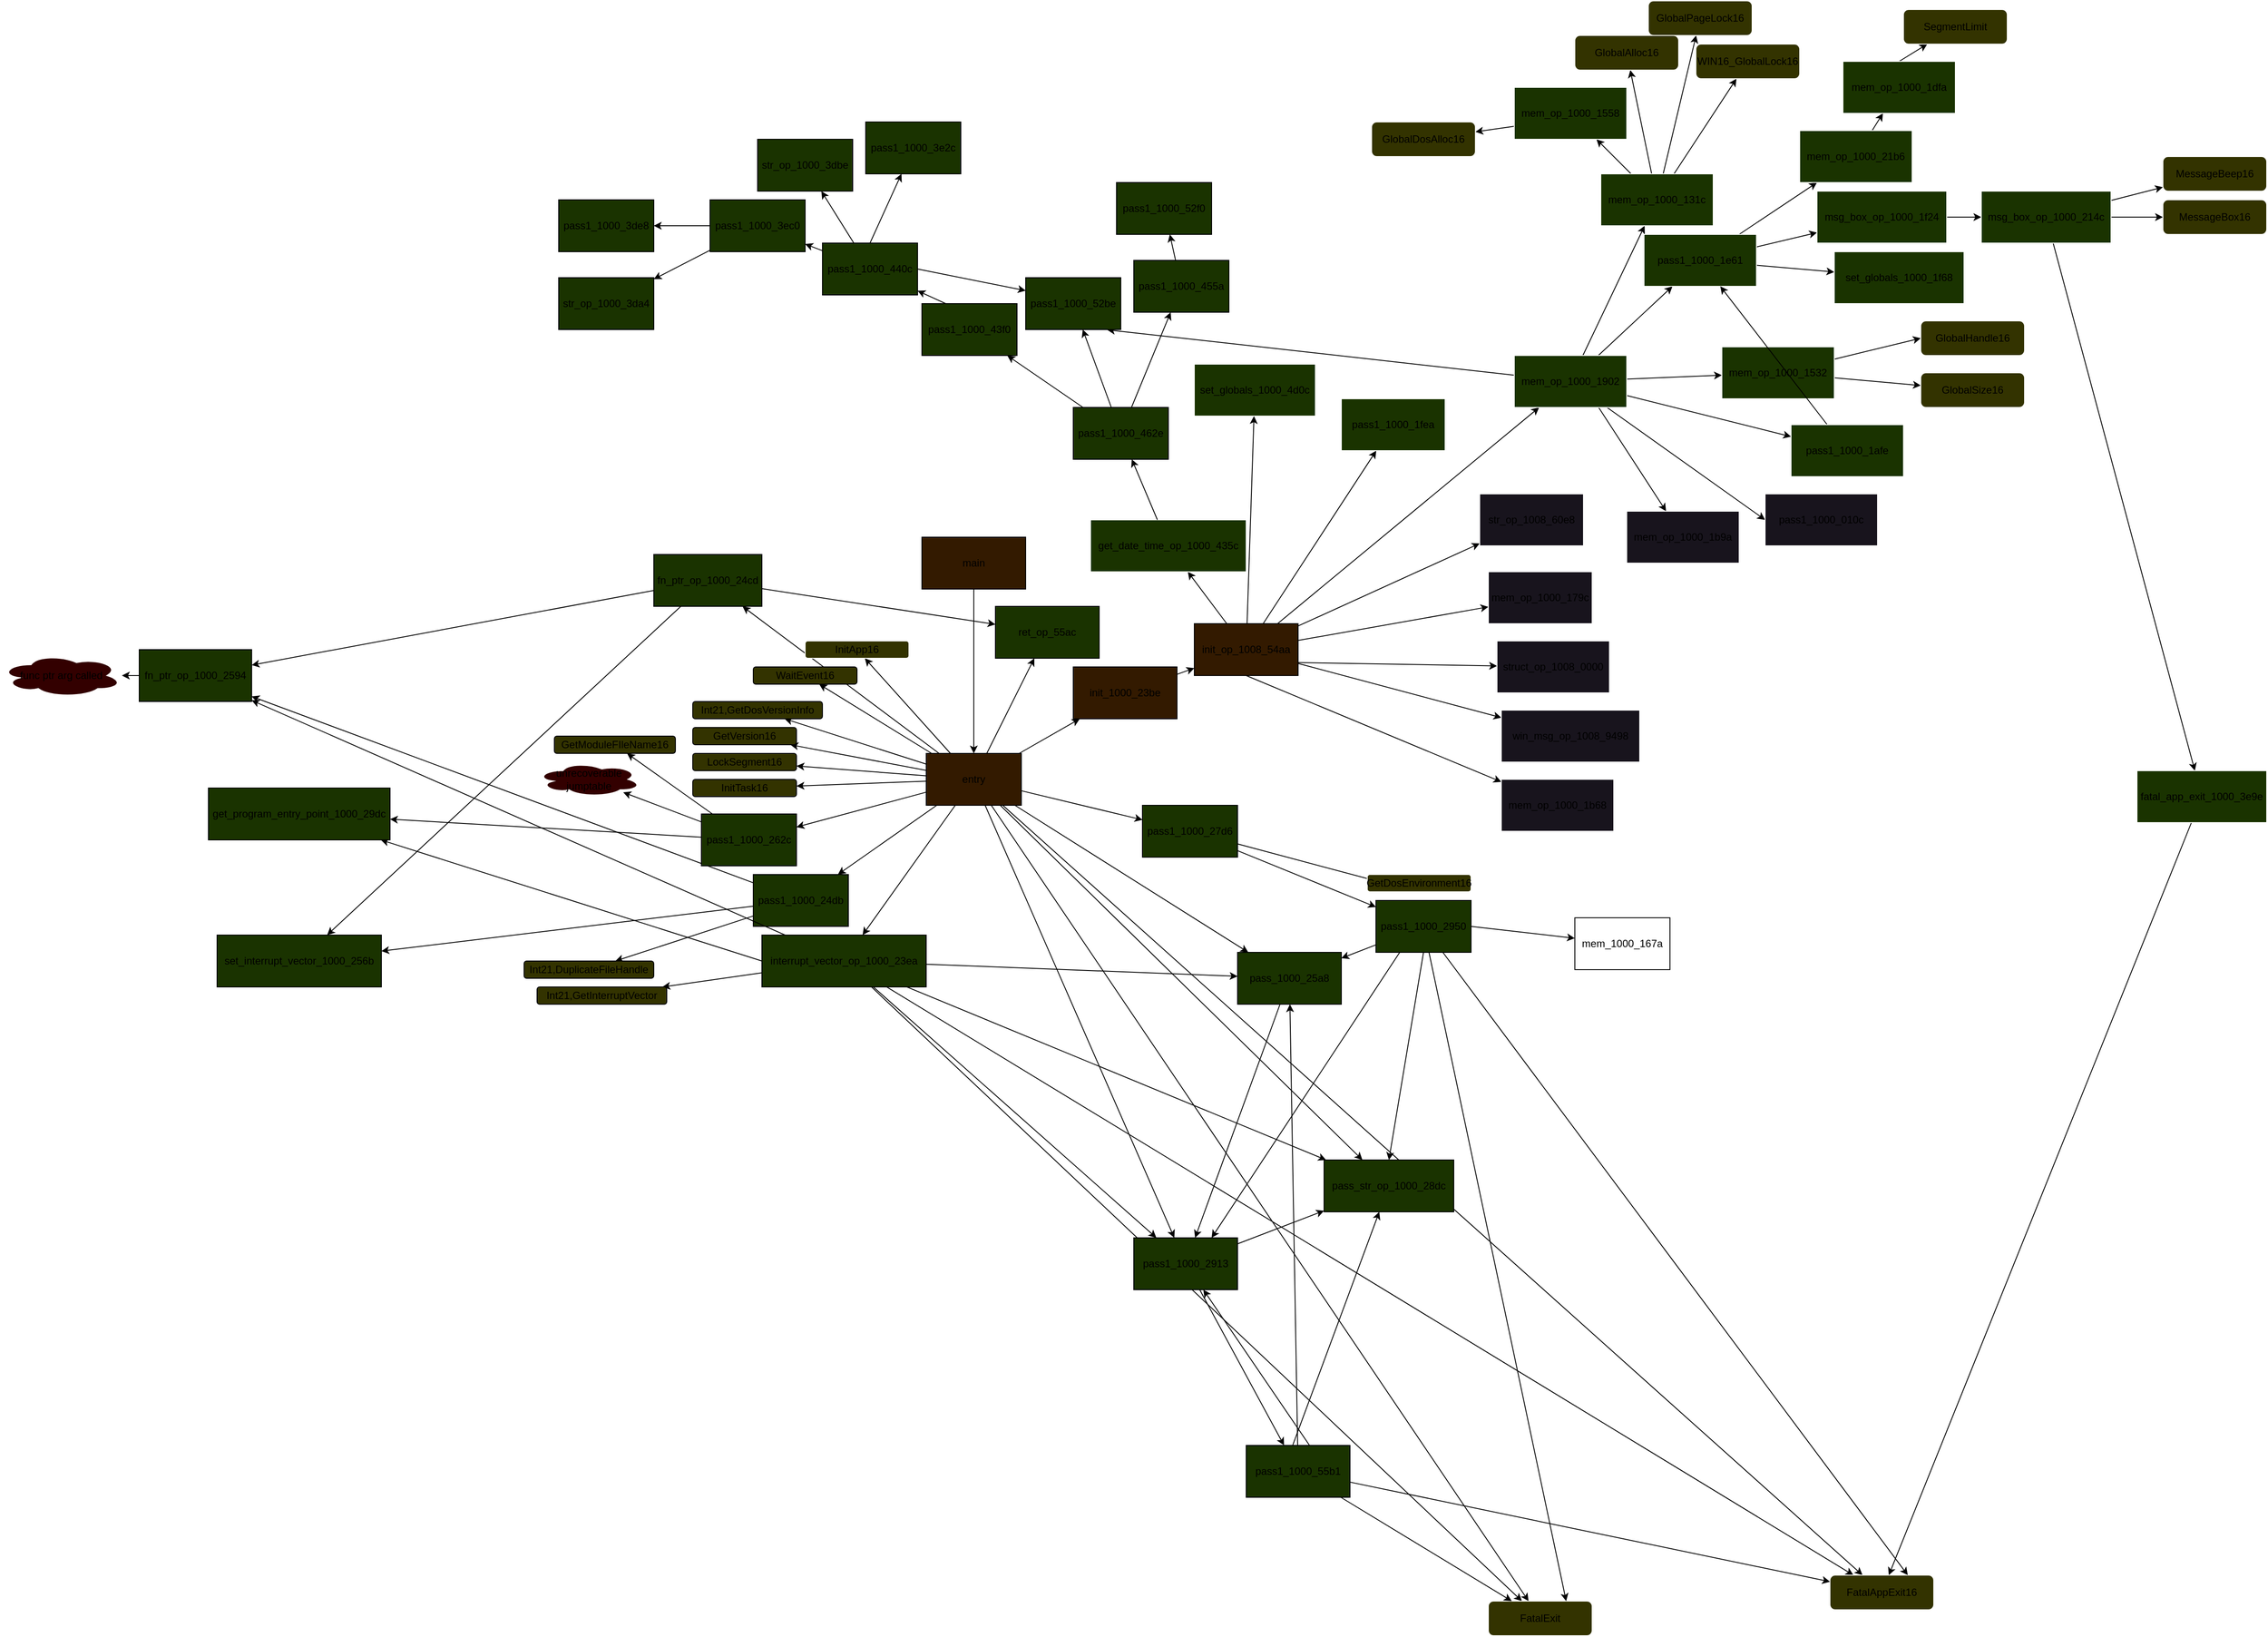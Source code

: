 <mxfile version="20.8.16" type="device"><diagram name="Page-1" id="0jZHyWCYLWS8Dpfvc49v"><mxGraphModel dx="1781" dy="2189" grid="1" gridSize="10" guides="1" tooltips="1" connect="1" arrows="1" fold="1" page="1" pageScale="1" pageWidth="850" pageHeight="1100" math="0" shadow="0"><root><mxCell id="0"/><mxCell id="1" parent="0"/><mxCell id="QTGxHGh9bJgI7mJTO2Ez-3" style="edgeStyle=none;rounded=0;orthogonalLoop=1;jettySize=auto;html=1;exitX=0.5;exitY=1;exitDx=0;exitDy=0;entryX=0.5;entryY=0;entryDx=0;entryDy=0;" edge="1" parent="1" source="QTGxHGh9bJgI7mJTO2Ez-1" target="QTGxHGh9bJgI7mJTO2Ez-2"><mxGeometry relative="1" as="geometry"/></mxCell><mxCell id="QTGxHGh9bJgI7mJTO2Ez-1" value="main" style="rounded=0;whiteSpace=wrap;html=1;fillColor=#331A00;" vertex="1" parent="1"><mxGeometry x="355" y="120" width="120" height="60" as="geometry"/></mxCell><mxCell id="QTGxHGh9bJgI7mJTO2Ez-6" style="edgeStyle=none;rounded=0;orthogonalLoop=1;jettySize=auto;html=1;" edge="1" parent="1" source="QTGxHGh9bJgI7mJTO2Ez-2" target="QTGxHGh9bJgI7mJTO2Ez-5"><mxGeometry relative="1" as="geometry"/></mxCell><mxCell id="QTGxHGh9bJgI7mJTO2Ez-8" style="edgeStyle=none;rounded=0;orthogonalLoop=1;jettySize=auto;html=1;" edge="1" parent="1" source="QTGxHGh9bJgI7mJTO2Ez-2" target="QTGxHGh9bJgI7mJTO2Ez-7"><mxGeometry relative="1" as="geometry"/></mxCell><mxCell id="QTGxHGh9bJgI7mJTO2Ez-10" style="edgeStyle=none;rounded=0;orthogonalLoop=1;jettySize=auto;html=1;" edge="1" parent="1" source="QTGxHGh9bJgI7mJTO2Ez-2" target="QTGxHGh9bJgI7mJTO2Ez-9"><mxGeometry relative="1" as="geometry"/></mxCell><mxCell id="QTGxHGh9bJgI7mJTO2Ez-14" style="edgeStyle=none;rounded=0;orthogonalLoop=1;jettySize=auto;html=1;" edge="1" parent="1" source="QTGxHGh9bJgI7mJTO2Ez-2" target="QTGxHGh9bJgI7mJTO2Ez-11"><mxGeometry relative="1" as="geometry"/></mxCell><mxCell id="QTGxHGh9bJgI7mJTO2Ez-15" style="edgeStyle=none;rounded=0;orthogonalLoop=1;jettySize=auto;html=1;" edge="1" parent="1" source="QTGxHGh9bJgI7mJTO2Ez-2" target="QTGxHGh9bJgI7mJTO2Ez-12"><mxGeometry relative="1" as="geometry"/></mxCell><mxCell id="QTGxHGh9bJgI7mJTO2Ez-16" style="edgeStyle=none;rounded=0;orthogonalLoop=1;jettySize=auto;html=1;" edge="1" parent="1" source="QTGxHGh9bJgI7mJTO2Ez-2" target="QTGxHGh9bJgI7mJTO2Ez-13"><mxGeometry relative="1" as="geometry"/></mxCell><mxCell id="QTGxHGh9bJgI7mJTO2Ez-18" style="edgeStyle=none;rounded=0;orthogonalLoop=1;jettySize=auto;html=1;" edge="1" parent="1" source="QTGxHGh9bJgI7mJTO2Ez-2" target="QTGxHGh9bJgI7mJTO2Ez-17"><mxGeometry relative="1" as="geometry"/></mxCell><mxCell id="QTGxHGh9bJgI7mJTO2Ez-20" style="edgeStyle=none;rounded=0;orthogonalLoop=1;jettySize=auto;html=1;" edge="1" parent="1" source="QTGxHGh9bJgI7mJTO2Ez-2" target="QTGxHGh9bJgI7mJTO2Ez-19"><mxGeometry relative="1" as="geometry"/></mxCell><mxCell id="QTGxHGh9bJgI7mJTO2Ez-22" style="edgeStyle=none;rounded=0;orthogonalLoop=1;jettySize=auto;html=1;" edge="1" parent="1" source="QTGxHGh9bJgI7mJTO2Ez-2" target="QTGxHGh9bJgI7mJTO2Ez-21"><mxGeometry relative="1" as="geometry"/></mxCell><mxCell id="QTGxHGh9bJgI7mJTO2Ez-24" style="edgeStyle=none;rounded=0;orthogonalLoop=1;jettySize=auto;html=1;" edge="1" parent="1" source="QTGxHGh9bJgI7mJTO2Ez-2" target="QTGxHGh9bJgI7mJTO2Ez-23"><mxGeometry relative="1" as="geometry"/></mxCell><mxCell id="QTGxHGh9bJgI7mJTO2Ez-26" style="edgeStyle=none;rounded=0;orthogonalLoop=1;jettySize=auto;html=1;" edge="1" parent="1" source="QTGxHGh9bJgI7mJTO2Ez-2" target="QTGxHGh9bJgI7mJTO2Ez-25"><mxGeometry relative="1" as="geometry"/></mxCell><mxCell id="QTGxHGh9bJgI7mJTO2Ez-28" style="edgeStyle=none;rounded=0;orthogonalLoop=1;jettySize=auto;html=1;" edge="1" parent="1" source="QTGxHGh9bJgI7mJTO2Ez-2" target="QTGxHGh9bJgI7mJTO2Ez-27"><mxGeometry relative="1" as="geometry"/></mxCell><mxCell id="QTGxHGh9bJgI7mJTO2Ez-30" style="edgeStyle=none;rounded=0;orthogonalLoop=1;jettySize=auto;html=1;" edge="1" parent="1" source="QTGxHGh9bJgI7mJTO2Ez-2" target="QTGxHGh9bJgI7mJTO2Ez-29"><mxGeometry relative="1" as="geometry"/></mxCell><mxCell id="QTGxHGh9bJgI7mJTO2Ez-32" style="edgeStyle=none;rounded=0;orthogonalLoop=1;jettySize=auto;html=1;" edge="1" parent="1" source="QTGxHGh9bJgI7mJTO2Ez-2" target="QTGxHGh9bJgI7mJTO2Ez-31"><mxGeometry relative="1" as="geometry"/></mxCell><mxCell id="QTGxHGh9bJgI7mJTO2Ez-35" style="edgeStyle=none;rounded=0;orthogonalLoop=1;jettySize=auto;html=1;" edge="1" parent="1" source="QTGxHGh9bJgI7mJTO2Ez-2" target="QTGxHGh9bJgI7mJTO2Ez-34"><mxGeometry relative="1" as="geometry"/></mxCell><mxCell id="QTGxHGh9bJgI7mJTO2Ez-37" style="edgeStyle=none;rounded=0;orthogonalLoop=1;jettySize=auto;html=1;" edge="1" parent="1" source="QTGxHGh9bJgI7mJTO2Ez-2" target="QTGxHGh9bJgI7mJTO2Ez-36"><mxGeometry relative="1" as="geometry"/></mxCell><mxCell id="QTGxHGh9bJgI7mJTO2Ez-39" style="edgeStyle=none;rounded=0;orthogonalLoop=1;jettySize=auto;html=1;" edge="1" parent="1" source="QTGxHGh9bJgI7mJTO2Ez-2" target="QTGxHGh9bJgI7mJTO2Ez-38"><mxGeometry relative="1" as="geometry"/></mxCell><mxCell id="QTGxHGh9bJgI7mJTO2Ez-41" style="edgeStyle=none;rounded=0;orthogonalLoop=1;jettySize=auto;html=1;" edge="1" parent="1" source="QTGxHGh9bJgI7mJTO2Ez-2" target="QTGxHGh9bJgI7mJTO2Ez-40"><mxGeometry relative="1" as="geometry"/></mxCell><mxCell id="QTGxHGh9bJgI7mJTO2Ez-2" value="entry" style="rounded=0;whiteSpace=wrap;html=1;fillColor=#331A00;" vertex="1" parent="1"><mxGeometry x="360" y="370" width="110" height="60" as="geometry"/></mxCell><mxCell id="QTGxHGh9bJgI7mJTO2Ez-5" value="InitTask16" style="rounded=1;whiteSpace=wrap;html=1;fillColor=#333300;" vertex="1" parent="1"><mxGeometry x="90" y="400" width="120" height="20" as="geometry"/></mxCell><mxCell id="QTGxHGh9bJgI7mJTO2Ez-7" value="LockSegment16" style="rounded=1;whiteSpace=wrap;html=1;fillColor=#333300;" vertex="1" parent="1"><mxGeometry x="90" y="370" width="120" height="20" as="geometry"/></mxCell><mxCell id="QTGxHGh9bJgI7mJTO2Ez-9" value="GetVersion16" style="rounded=1;whiteSpace=wrap;html=1;fillColor=#333300;" vertex="1" parent="1"><mxGeometry x="90" y="340" width="120" height="20" as="geometry"/></mxCell><mxCell id="QTGxHGh9bJgI7mJTO2Ez-11" value="Int21,GetDosVersionInfo" style="rounded=1;whiteSpace=wrap;html=1;fillColor=#333300;" vertex="1" parent="1"><mxGeometry x="90" y="310" width="150" height="20" as="geometry"/></mxCell><mxCell id="QTGxHGh9bJgI7mJTO2Ez-12" value="WaitEvent16" style="rounded=1;whiteSpace=wrap;html=1;fillColor=#333300;" vertex="1" parent="1"><mxGeometry x="160" y="270" width="120" height="20" as="geometry"/></mxCell><mxCell id="QTGxHGh9bJgI7mJTO2Ez-13" value="InitApp16" style="rounded=1;whiteSpace=wrap;html=1;fillColor=#333300;strokeColor=#FFFFFF;" vertex="1" parent="1"><mxGeometry x="220" y="240" width="120" height="20" as="geometry"/></mxCell><mxCell id="QTGxHGh9bJgI7mJTO2Ez-49" style="edgeStyle=none;rounded=0;orthogonalLoop=1;jettySize=auto;html=1;" edge="1" parent="1" source="QTGxHGh9bJgI7mJTO2Ez-17" target="QTGxHGh9bJgI7mJTO2Ez-48"><mxGeometry relative="1" as="geometry"/></mxCell><mxCell id="QTGxHGh9bJgI7mJTO2Ez-51" style="edgeStyle=none;rounded=0;orthogonalLoop=1;jettySize=auto;html=1;" edge="1" parent="1" source="QTGxHGh9bJgI7mJTO2Ez-17" target="QTGxHGh9bJgI7mJTO2Ez-50"><mxGeometry relative="1" as="geometry"/></mxCell><mxCell id="QTGxHGh9bJgI7mJTO2Ez-54" style="edgeStyle=none;rounded=0;orthogonalLoop=1;jettySize=auto;html=1;" edge="1" parent="1" source="QTGxHGh9bJgI7mJTO2Ez-17" target="QTGxHGh9bJgI7mJTO2Ez-53"><mxGeometry relative="1" as="geometry"/></mxCell><mxCell id="QTGxHGh9bJgI7mJTO2Ez-17" value="pass1_1000_24db" style="rounded=0;whiteSpace=wrap;html=1;fillColor=#1A3300;" vertex="1" parent="1"><mxGeometry x="160" y="510" width="110" height="60" as="geometry"/></mxCell><mxCell id="QTGxHGh9bJgI7mJTO2Ez-56" style="edgeStyle=none;rounded=0;orthogonalLoop=1;jettySize=auto;html=1;" edge="1" parent="1" source="QTGxHGh9bJgI7mJTO2Ez-19" target="QTGxHGh9bJgI7mJTO2Ez-55"><mxGeometry relative="1" as="geometry"/></mxCell><mxCell id="QTGxHGh9bJgI7mJTO2Ez-57" style="edgeStyle=none;rounded=0;orthogonalLoop=1;jettySize=auto;html=1;exitX=0;exitY=0.5;exitDx=0;exitDy=0;" edge="1" parent="1" source="QTGxHGh9bJgI7mJTO2Ez-19" target="QTGxHGh9bJgI7mJTO2Ez-46"><mxGeometry relative="1" as="geometry"/></mxCell><mxCell id="QTGxHGh9bJgI7mJTO2Ez-58" style="edgeStyle=none;rounded=0;orthogonalLoop=1;jettySize=auto;html=1;" edge="1" parent="1" source="QTGxHGh9bJgI7mJTO2Ez-19" target="QTGxHGh9bJgI7mJTO2Ez-31"><mxGeometry relative="1" as="geometry"/></mxCell><mxCell id="QTGxHGh9bJgI7mJTO2Ez-59" style="edgeStyle=none;rounded=0;orthogonalLoop=1;jettySize=auto;html=1;" edge="1" parent="1" source="QTGxHGh9bJgI7mJTO2Ez-19" target="QTGxHGh9bJgI7mJTO2Ez-34"><mxGeometry relative="1" as="geometry"/></mxCell><mxCell id="QTGxHGh9bJgI7mJTO2Ez-60" style="edgeStyle=none;rounded=0;orthogonalLoop=1;jettySize=auto;html=1;" edge="1" parent="1" source="QTGxHGh9bJgI7mJTO2Ez-19" target="QTGxHGh9bJgI7mJTO2Ez-36"><mxGeometry relative="1" as="geometry"/></mxCell><mxCell id="QTGxHGh9bJgI7mJTO2Ez-61" style="edgeStyle=none;rounded=0;orthogonalLoop=1;jettySize=auto;html=1;" edge="1" parent="1" source="QTGxHGh9bJgI7mJTO2Ez-19" target="QTGxHGh9bJgI7mJTO2Ez-38"><mxGeometry relative="1" as="geometry"/></mxCell><mxCell id="QTGxHGh9bJgI7mJTO2Ez-62" style="edgeStyle=none;rounded=0;orthogonalLoop=1;jettySize=auto;html=1;" edge="1" parent="1" source="QTGxHGh9bJgI7mJTO2Ez-19" target="QTGxHGh9bJgI7mJTO2Ez-40"><mxGeometry relative="1" as="geometry"/></mxCell><mxCell id="QTGxHGh9bJgI7mJTO2Ez-63" style="edgeStyle=none;rounded=0;orthogonalLoop=1;jettySize=auto;html=1;" edge="1" parent="1" source="QTGxHGh9bJgI7mJTO2Ez-19" target="QTGxHGh9bJgI7mJTO2Ez-48"><mxGeometry relative="1" as="geometry"/></mxCell><mxCell id="QTGxHGh9bJgI7mJTO2Ez-19" value="interrupt_vector_op_1000_23ea" style="rounded=0;whiteSpace=wrap;html=1;fillColor=#1A3300;" vertex="1" parent="1"><mxGeometry x="170" y="580" width="190" height="60" as="geometry"/></mxCell><mxCell id="QTGxHGh9bJgI7mJTO2Ez-43" style="edgeStyle=none;rounded=0;orthogonalLoop=1;jettySize=auto;html=1;" edge="1" parent="1" source="QTGxHGh9bJgI7mJTO2Ez-21" target="QTGxHGh9bJgI7mJTO2Ez-42"><mxGeometry relative="1" as="geometry"/></mxCell><mxCell id="QTGxHGh9bJgI7mJTO2Ez-45" style="edgeStyle=none;rounded=0;orthogonalLoop=1;jettySize=auto;html=1;" edge="1" parent="1" source="QTGxHGh9bJgI7mJTO2Ez-21" target="QTGxHGh9bJgI7mJTO2Ez-44"><mxGeometry relative="1" as="geometry"/></mxCell><mxCell id="QTGxHGh9bJgI7mJTO2Ez-47" style="edgeStyle=none;rounded=0;orthogonalLoop=1;jettySize=auto;html=1;" edge="1" parent="1" source="QTGxHGh9bJgI7mJTO2Ez-21" target="QTGxHGh9bJgI7mJTO2Ez-46"><mxGeometry relative="1" as="geometry"/></mxCell><mxCell id="QTGxHGh9bJgI7mJTO2Ez-21" value="pass1_1000_262c" style="rounded=0;whiteSpace=wrap;html=1;fillColor=#1A3300;" vertex="1" parent="1"><mxGeometry x="100" y="440" width="110" height="60" as="geometry"/></mxCell><mxCell id="QTGxHGh9bJgI7mJTO2Ez-95" style="edgeStyle=none;rounded=0;orthogonalLoop=1;jettySize=auto;html=1;entryX=0.167;entryY=0.5;entryDx=0;entryDy=0;entryPerimeter=0;" edge="1" parent="1" source="QTGxHGh9bJgI7mJTO2Ez-23" target="QTGxHGh9bJgI7mJTO2Ez-94"><mxGeometry relative="1" as="geometry"/></mxCell><mxCell id="QTGxHGh9bJgI7mJTO2Ez-97" style="edgeStyle=none;rounded=0;orthogonalLoop=1;jettySize=auto;html=1;" edge="1" parent="1" source="QTGxHGh9bJgI7mJTO2Ez-23" target="QTGxHGh9bJgI7mJTO2Ez-96"><mxGeometry relative="1" as="geometry"/></mxCell><mxCell id="QTGxHGh9bJgI7mJTO2Ez-23" value="pass1_1000_27d6" style="rounded=0;whiteSpace=wrap;html=1;fillColor=#1A3300;" vertex="1" parent="1"><mxGeometry x="610" y="430" width="110" height="60" as="geometry"/></mxCell><mxCell id="QTGxHGh9bJgI7mJTO2Ez-25" value="ret_op_55ac" style="rounded=0;whiteSpace=wrap;html=1;fillColor=#1A3300;" vertex="1" parent="1"><mxGeometry x="440" y="200" width="120" height="60" as="geometry"/></mxCell><mxCell id="QTGxHGh9bJgI7mJTO2Ez-67" style="edgeStyle=none;rounded=0;orthogonalLoop=1;jettySize=auto;html=1;" edge="1" parent="1" source="QTGxHGh9bJgI7mJTO2Ez-27" target="QTGxHGh9bJgI7mJTO2Ez-66"><mxGeometry relative="1" as="geometry"/></mxCell><mxCell id="QTGxHGh9bJgI7mJTO2Ez-27" value="init_1000_23be" style="rounded=0;whiteSpace=wrap;html=1;fillColor=#331A00;" vertex="1" parent="1"><mxGeometry x="530" y="270" width="120" height="60" as="geometry"/></mxCell><mxCell id="QTGxHGh9bJgI7mJTO2Ez-88" style="edgeStyle=none;rounded=0;orthogonalLoop=1;jettySize=auto;html=1;" edge="1" parent="1" source="QTGxHGh9bJgI7mJTO2Ez-29" target="QTGxHGh9bJgI7mJTO2Ez-48"><mxGeometry relative="1" as="geometry"><mxPoint y="170" as="targetPoint"/></mxGeometry></mxCell><mxCell id="QTGxHGh9bJgI7mJTO2Ez-89" style="edgeStyle=none;rounded=0;orthogonalLoop=1;jettySize=auto;html=1;" edge="1" parent="1" source="QTGxHGh9bJgI7mJTO2Ez-29" target="QTGxHGh9bJgI7mJTO2Ez-25"><mxGeometry relative="1" as="geometry"/></mxCell><mxCell id="QTGxHGh9bJgI7mJTO2Ez-90" style="edgeStyle=none;rounded=0;orthogonalLoop=1;jettySize=auto;html=1;exitX=0.25;exitY=1;exitDx=0;exitDy=0;" edge="1" parent="1" source="QTGxHGh9bJgI7mJTO2Ez-29" target="QTGxHGh9bJgI7mJTO2Ez-50"><mxGeometry relative="1" as="geometry"/></mxCell><mxCell id="QTGxHGh9bJgI7mJTO2Ez-29" value="fn_ptr_op_1000_24cd" style="rounded=0;whiteSpace=wrap;html=1;fillColor=#1A3300;" vertex="1" parent="1"><mxGeometry x="45" y="140" width="125" height="60" as="geometry"/></mxCell><mxCell id="QTGxHGh9bJgI7mJTO2Ez-98" style="edgeStyle=none;rounded=0;orthogonalLoop=1;jettySize=auto;html=1;" edge="1" parent="1" source="QTGxHGh9bJgI7mJTO2Ez-31" target="QTGxHGh9bJgI7mJTO2Ez-34"><mxGeometry relative="1" as="geometry"/></mxCell><mxCell id="QTGxHGh9bJgI7mJTO2Ez-31" value="pass_1000_25a8" style="rounded=0;whiteSpace=wrap;html=1;fillColor=#1A3300;" vertex="1" parent="1"><mxGeometry x="720" y="600" width="120" height="60" as="geometry"/></mxCell><mxCell id="QTGxHGh9bJgI7mJTO2Ez-99" style="edgeStyle=none;rounded=0;orthogonalLoop=1;jettySize=auto;html=1;" edge="1" parent="1" source="QTGxHGh9bJgI7mJTO2Ez-34" target="QTGxHGh9bJgI7mJTO2Ez-36"><mxGeometry relative="1" as="geometry"/></mxCell><mxCell id="QTGxHGh9bJgI7mJTO2Ez-101" style="edgeStyle=none;rounded=0;orthogonalLoop=1;jettySize=auto;html=1;" edge="1" parent="1" source="QTGxHGh9bJgI7mJTO2Ez-34" target="QTGxHGh9bJgI7mJTO2Ez-100"><mxGeometry relative="1" as="geometry"/></mxCell><mxCell id="QTGxHGh9bJgI7mJTO2Ez-34" value="pass1_1000_2913" style="rounded=0;whiteSpace=wrap;html=1;fillColor=#1A3300;" vertex="1" parent="1"><mxGeometry x="600" y="930" width="120" height="60" as="geometry"/></mxCell><mxCell id="QTGxHGh9bJgI7mJTO2Ez-36" value="pass_str_op_1000_28dc" style="rounded=0;whiteSpace=wrap;html=1;fillColor=#1A3300;" vertex="1" parent="1"><mxGeometry x="820" y="840" width="150" height="60" as="geometry"/></mxCell><mxCell id="QTGxHGh9bJgI7mJTO2Ez-38" value="FatalAppExit16" style="rounded=1;whiteSpace=wrap;html=1;fillColor=#333300;strokeColor=#FFFFFF;" vertex="1" parent="1"><mxGeometry x="1405" y="1320" width="120" height="40" as="geometry"/></mxCell><mxCell id="QTGxHGh9bJgI7mJTO2Ez-40" value="FatalExit" style="rounded=1;whiteSpace=wrap;html=1;fillColor=#333300;strokeColor=#FFFFFF;" vertex="1" parent="1"><mxGeometry x="1010" y="1350" width="120" height="40" as="geometry"/></mxCell><mxCell id="QTGxHGh9bJgI7mJTO2Ez-42" value="GetModuleFIleName16" style="rounded=1;whiteSpace=wrap;html=1;fillColor=#333300;" vertex="1" parent="1"><mxGeometry x="-70" y="350" width="140" height="20" as="geometry"/></mxCell><mxCell id="QTGxHGh9bJgI7mJTO2Ez-44" value="unrecoverable jumptable" style="ellipse;shape=cloud;whiteSpace=wrap;html=1;strokeColor=#FFFFFF;fillColor=#330000;" vertex="1" parent="1"><mxGeometry x="-90" y="380" width="120" height="40" as="geometry"/></mxCell><mxCell id="QTGxHGh9bJgI7mJTO2Ez-46" value="get_program_entry_point_1000_29dc" style="rounded=0;whiteSpace=wrap;html=1;fillColor=#1A3300;" vertex="1" parent="1"><mxGeometry x="-470" y="410" width="210" height="60" as="geometry"/></mxCell><mxCell id="QTGxHGh9bJgI7mJTO2Ez-103" style="edgeStyle=none;rounded=0;orthogonalLoop=1;jettySize=auto;html=1;" edge="1" parent="1" source="QTGxHGh9bJgI7mJTO2Ez-48" target="QTGxHGh9bJgI7mJTO2Ez-102"><mxGeometry relative="1" as="geometry"/></mxCell><mxCell id="QTGxHGh9bJgI7mJTO2Ez-48" value="fn_ptr_op_1000_2594" style="rounded=0;whiteSpace=wrap;html=1;fillColor=#1A3300;" vertex="1" parent="1"><mxGeometry x="-550" y="250" width="130" height="60" as="geometry"/></mxCell><mxCell id="QTGxHGh9bJgI7mJTO2Ez-50" value="set_interrupt_vector_1000_256b" style="rounded=0;whiteSpace=wrap;html=1;fillColor=#1A3300;" vertex="1" parent="1"><mxGeometry x="-460" y="580" width="190" height="60" as="geometry"/></mxCell><mxCell id="QTGxHGh9bJgI7mJTO2Ez-53" value="Int21,DuplicateFileHandle" style="rounded=1;whiteSpace=wrap;html=1;fillColor=#333300;" vertex="1" parent="1"><mxGeometry x="-105" y="610" width="150" height="20" as="geometry"/></mxCell><mxCell id="QTGxHGh9bJgI7mJTO2Ez-55" value="Int21,GetInterruptVector" style="rounded=1;whiteSpace=wrap;html=1;fillColor=#333300;" vertex="1" parent="1"><mxGeometry x="-90" y="640" width="150" height="20" as="geometry"/></mxCell><mxCell id="QTGxHGh9bJgI7mJTO2Ez-70" style="edgeStyle=none;rounded=0;orthogonalLoop=1;jettySize=auto;html=1;" edge="1" parent="1" source="QTGxHGh9bJgI7mJTO2Ez-66" target="QTGxHGh9bJgI7mJTO2Ez-69"><mxGeometry relative="1" as="geometry"/></mxCell><mxCell id="QTGxHGh9bJgI7mJTO2Ez-72" style="edgeStyle=none;rounded=0;orthogonalLoop=1;jettySize=auto;html=1;" edge="1" parent="1" source="QTGxHGh9bJgI7mJTO2Ez-66" target="QTGxHGh9bJgI7mJTO2Ez-71"><mxGeometry relative="1" as="geometry"/></mxCell><mxCell id="QTGxHGh9bJgI7mJTO2Ez-74" style="edgeStyle=none;rounded=0;orthogonalLoop=1;jettySize=auto;html=1;" edge="1" parent="1" source="QTGxHGh9bJgI7mJTO2Ez-66" target="QTGxHGh9bJgI7mJTO2Ez-73"><mxGeometry relative="1" as="geometry"/></mxCell><mxCell id="QTGxHGh9bJgI7mJTO2Ez-76" style="edgeStyle=none;rounded=0;orthogonalLoop=1;jettySize=auto;html=1;" edge="1" parent="1" source="QTGxHGh9bJgI7mJTO2Ez-66" target="QTGxHGh9bJgI7mJTO2Ez-75"><mxGeometry relative="1" as="geometry"/></mxCell><mxCell id="QTGxHGh9bJgI7mJTO2Ez-78" style="edgeStyle=none;rounded=0;orthogonalLoop=1;jettySize=auto;html=1;" edge="1" parent="1" source="QTGxHGh9bJgI7mJTO2Ez-66" target="QTGxHGh9bJgI7mJTO2Ez-77"><mxGeometry relative="1" as="geometry"/></mxCell><mxCell id="QTGxHGh9bJgI7mJTO2Ez-80" style="edgeStyle=none;rounded=0;orthogonalLoop=1;jettySize=auto;html=1;" edge="1" parent="1" source="QTGxHGh9bJgI7mJTO2Ez-66" target="QTGxHGh9bJgI7mJTO2Ez-79"><mxGeometry relative="1" as="geometry"/></mxCell><mxCell id="QTGxHGh9bJgI7mJTO2Ez-82" style="edgeStyle=none;rounded=0;orthogonalLoop=1;jettySize=auto;html=1;exitX=1;exitY=0.75;exitDx=0;exitDy=0;" edge="1" parent="1" source="QTGxHGh9bJgI7mJTO2Ez-66" target="QTGxHGh9bJgI7mJTO2Ez-81"><mxGeometry relative="1" as="geometry"/></mxCell><mxCell id="QTGxHGh9bJgI7mJTO2Ez-84" style="edgeStyle=none;rounded=0;orthogonalLoop=1;jettySize=auto;html=1;" edge="1" parent="1" source="QTGxHGh9bJgI7mJTO2Ez-66" target="QTGxHGh9bJgI7mJTO2Ez-83"><mxGeometry relative="1" as="geometry"/></mxCell><mxCell id="QTGxHGh9bJgI7mJTO2Ez-86" style="edgeStyle=none;rounded=0;orthogonalLoop=1;jettySize=auto;html=1;exitX=0.5;exitY=1;exitDx=0;exitDy=0;" edge="1" parent="1" source="QTGxHGh9bJgI7mJTO2Ez-66" target="QTGxHGh9bJgI7mJTO2Ez-85"><mxGeometry relative="1" as="geometry"/></mxCell><mxCell id="QTGxHGh9bJgI7mJTO2Ez-66" value="init_op_1008_54aa" style="rounded=0;whiteSpace=wrap;html=1;fillColor=#331A00;" vertex="1" parent="1"><mxGeometry x="670" y="220" width="120" height="60" as="geometry"/></mxCell><mxCell id="QTGxHGh9bJgI7mJTO2Ez-69" value="get_date_time_op_1000_435c" style="rounded=0;whiteSpace=wrap;html=1;strokeColor=#FFFFFF;fillColor=#1A3300;" vertex="1" parent="1"><mxGeometry x="550" y="100" width="180" height="60" as="geometry"/></mxCell><mxCell id="QTGxHGh9bJgI7mJTO2Ez-118" style="edgeStyle=none;rounded=0;orthogonalLoop=1;jettySize=auto;html=1;" edge="1" parent="1" source="QTGxHGh9bJgI7mJTO2Ez-69" target="QTGxHGh9bJgI7mJTO2Ez-117"><mxGeometry relative="1" as="geometry"/></mxCell><mxCell id="QTGxHGh9bJgI7mJTO2Ez-71" value="set_globals_1000_4d0c" style="rounded=0;whiteSpace=wrap;html=1;strokeColor=#FFFFFF;fillColor=#1A3300;" vertex="1" parent="1"><mxGeometry x="670" y="-80" width="140" height="60" as="geometry"/></mxCell><mxCell id="QTGxHGh9bJgI7mJTO2Ez-73" value="pass1_1000_1fea" style="rounded=0;whiteSpace=wrap;html=1;strokeColor=#FFFFFF;fillColor=#1A3300;" vertex="1" parent="1"><mxGeometry x="840" y="-40" width="120" height="60" as="geometry"/></mxCell><mxCell id="QTGxHGh9bJgI7mJTO2Ez-142" style="edgeStyle=none;rounded=0;orthogonalLoop=1;jettySize=auto;html=1;" edge="1" parent="1" source="QTGxHGh9bJgI7mJTO2Ez-75" target="QTGxHGh9bJgI7mJTO2Ez-141"><mxGeometry relative="1" as="geometry"/></mxCell><mxCell id="QTGxHGh9bJgI7mJTO2Ez-144" style="edgeStyle=none;rounded=0;orthogonalLoop=1;jettySize=auto;html=1;" edge="1" parent="1" source="QTGxHGh9bJgI7mJTO2Ez-75" target="QTGxHGh9bJgI7mJTO2Ez-143"><mxGeometry relative="1" as="geometry"/></mxCell><mxCell id="QTGxHGh9bJgI7mJTO2Ez-146" style="edgeStyle=none;rounded=0;orthogonalLoop=1;jettySize=auto;html=1;" edge="1" parent="1" source="QTGxHGh9bJgI7mJTO2Ez-75" target="QTGxHGh9bJgI7mJTO2Ez-145"><mxGeometry relative="1" as="geometry"/></mxCell><mxCell id="QTGxHGh9bJgI7mJTO2Ez-149" style="edgeStyle=none;rounded=0;orthogonalLoop=1;jettySize=auto;html=1;entryX=0.856;entryY=1.004;entryDx=0;entryDy=0;entryPerimeter=0;" edge="1" parent="1" source="QTGxHGh9bJgI7mJTO2Ez-75" target="QTGxHGh9bJgI7mJTO2Ez-121"><mxGeometry relative="1" as="geometry"/></mxCell><mxCell id="QTGxHGh9bJgI7mJTO2Ez-151" style="edgeStyle=none;rounded=0;orthogonalLoop=1;jettySize=auto;html=1;entryX=0;entryY=0.5;entryDx=0;entryDy=0;" edge="1" parent="1" source="QTGxHGh9bJgI7mJTO2Ez-75" target="QTGxHGh9bJgI7mJTO2Ez-150"><mxGeometry relative="1" as="geometry"/></mxCell><mxCell id="QTGxHGh9bJgI7mJTO2Ez-152" style="edgeStyle=none;rounded=0;orthogonalLoop=1;jettySize=auto;html=1;" edge="1" parent="1" source="QTGxHGh9bJgI7mJTO2Ez-75" target="QTGxHGh9bJgI7mJTO2Ez-147"><mxGeometry relative="1" as="geometry"/></mxCell><mxCell id="QTGxHGh9bJgI7mJTO2Ez-154" style="edgeStyle=none;rounded=0;orthogonalLoop=1;jettySize=auto;html=1;exitX=0.75;exitY=1;exitDx=0;exitDy=0;" edge="1" parent="1" source="QTGxHGh9bJgI7mJTO2Ez-75" target="QTGxHGh9bJgI7mJTO2Ez-153"><mxGeometry relative="1" as="geometry"/></mxCell><mxCell id="QTGxHGh9bJgI7mJTO2Ez-75" value="mem_op_1000_1902" style="rounded=0;whiteSpace=wrap;html=1;strokeColor=#FFFFFF;fillColor=#1A3300;" vertex="1" parent="1"><mxGeometry x="1040" y="-90" width="130" height="60" as="geometry"/></mxCell><mxCell id="QTGxHGh9bJgI7mJTO2Ez-77" value="str_op_1008_60e8" style="rounded=0;whiteSpace=wrap;html=1;strokeColor=#FFFFFF;fillColor=#18141D;" vertex="1" parent="1"><mxGeometry x="1000" y="70" width="120" height="60" as="geometry"/></mxCell><mxCell id="QTGxHGh9bJgI7mJTO2Ez-79" value="mem_op_1000_179c" style="rounded=0;whiteSpace=wrap;html=1;strokeColor=#FFFFFF;fillColor=#18141D;" vertex="1" parent="1"><mxGeometry x="1010" y="160" width="120" height="60" as="geometry"/></mxCell><mxCell id="QTGxHGh9bJgI7mJTO2Ez-81" value="struct_op_1008_0000" style="rounded=0;whiteSpace=wrap;html=1;strokeColor=#FFFFFF;fillColor=#18141D;" vertex="1" parent="1"><mxGeometry x="1020" y="240" width="130" height="60" as="geometry"/></mxCell><mxCell id="QTGxHGh9bJgI7mJTO2Ez-83" value="win_msg_op_1008_9498" style="rounded=0;whiteSpace=wrap;html=1;strokeColor=#FFFFFF;fillColor=#18141D;" vertex="1" parent="1"><mxGeometry x="1025" y="320" width="160" height="60" as="geometry"/></mxCell><mxCell id="QTGxHGh9bJgI7mJTO2Ez-85" value="mem_op_1000_1b68" style="rounded=0;whiteSpace=wrap;html=1;strokeColor=#FFFFFF;fillColor=#18141D;" vertex="1" parent="1"><mxGeometry x="1025" y="400" width="130" height="60" as="geometry"/></mxCell><mxCell id="QTGxHGh9bJgI7mJTO2Ez-94" value="GetDosEnvironment16" style="rounded=1;whiteSpace=wrap;html=1;fillColor=#333300;strokeColor=#FFFFFF;" vertex="1" parent="1"><mxGeometry x="870" y="510" width="120" height="20" as="geometry"/></mxCell><mxCell id="QTGxHGh9bJgI7mJTO2Ez-110" style="edgeStyle=none;rounded=0;orthogonalLoop=1;jettySize=auto;html=1;exitX=1;exitY=0.5;exitDx=0;exitDy=0;" edge="1" parent="1" source="QTGxHGh9bJgI7mJTO2Ez-96" target="QTGxHGh9bJgI7mJTO2Ez-109"><mxGeometry relative="1" as="geometry"/></mxCell><mxCell id="QTGxHGh9bJgI7mJTO2Ez-111" style="edgeStyle=none;rounded=0;orthogonalLoop=1;jettySize=auto;html=1;" edge="1" parent="1" source="QTGxHGh9bJgI7mJTO2Ez-96" target="QTGxHGh9bJgI7mJTO2Ez-31"><mxGeometry relative="1" as="geometry"/></mxCell><mxCell id="QTGxHGh9bJgI7mJTO2Ez-112" style="edgeStyle=none;rounded=0;orthogonalLoop=1;jettySize=auto;html=1;exitX=0.25;exitY=1;exitDx=0;exitDy=0;entryX=0.75;entryY=0;entryDx=0;entryDy=0;" edge="1" parent="1" source="QTGxHGh9bJgI7mJTO2Ez-96" target="QTGxHGh9bJgI7mJTO2Ez-34"><mxGeometry relative="1" as="geometry"/></mxCell><mxCell id="QTGxHGh9bJgI7mJTO2Ez-113" style="edgeStyle=none;rounded=0;orthogonalLoop=1;jettySize=auto;html=1;exitX=0.5;exitY=1;exitDx=0;exitDy=0;entryX=0.5;entryY=0;entryDx=0;entryDy=0;" edge="1" parent="1" source="QTGxHGh9bJgI7mJTO2Ez-96" target="QTGxHGh9bJgI7mJTO2Ez-36"><mxGeometry relative="1" as="geometry"/></mxCell><mxCell id="QTGxHGh9bJgI7mJTO2Ez-114" style="edgeStyle=none;rounded=0;orthogonalLoop=1;jettySize=auto;html=1;entryX=0.75;entryY=0;entryDx=0;entryDy=0;" edge="1" parent="1" source="QTGxHGh9bJgI7mJTO2Ez-96" target="QTGxHGh9bJgI7mJTO2Ez-38"><mxGeometry relative="1" as="geometry"/></mxCell><mxCell id="QTGxHGh9bJgI7mJTO2Ez-115" style="edgeStyle=none;rounded=0;orthogonalLoop=1;jettySize=auto;html=1;entryX=0.75;entryY=0;entryDx=0;entryDy=0;" edge="1" parent="1" source="QTGxHGh9bJgI7mJTO2Ez-96" target="QTGxHGh9bJgI7mJTO2Ez-40"><mxGeometry relative="1" as="geometry"/></mxCell><mxCell id="QTGxHGh9bJgI7mJTO2Ez-96" value="pass1_1000_2950" style="rounded=0;whiteSpace=wrap;html=1;fillColor=#1A3300;" vertex="1" parent="1"><mxGeometry x="880" y="540" width="110" height="60" as="geometry"/></mxCell><mxCell id="QTGxHGh9bJgI7mJTO2Ez-104" style="edgeStyle=none;rounded=0;orthogonalLoop=1;jettySize=auto;html=1;" edge="1" parent="1" source="QTGxHGh9bJgI7mJTO2Ez-100" target="QTGxHGh9bJgI7mJTO2Ez-31"><mxGeometry relative="1" as="geometry"/></mxCell><mxCell id="QTGxHGh9bJgI7mJTO2Ez-105" style="edgeStyle=none;rounded=0;orthogonalLoop=1;jettySize=auto;html=1;exitX=0.667;exitY=0.167;exitDx=0;exitDy=0;exitPerimeter=0;" edge="1" parent="1" source="QTGxHGh9bJgI7mJTO2Ez-100" target="QTGxHGh9bJgI7mJTO2Ez-34"><mxGeometry relative="1" as="geometry"><mxPoint x="790" y="1190" as="sourcePoint"/></mxGeometry></mxCell><mxCell id="QTGxHGh9bJgI7mJTO2Ez-106" style="edgeStyle=none;rounded=0;orthogonalLoop=1;jettySize=auto;html=1;" edge="1" parent="1" target="QTGxHGh9bJgI7mJTO2Ez-36"><mxGeometry relative="1" as="geometry"><mxPoint x="780" y="1180" as="sourcePoint"/></mxGeometry></mxCell><mxCell id="QTGxHGh9bJgI7mJTO2Ez-107" style="edgeStyle=none;rounded=0;orthogonalLoop=1;jettySize=auto;html=1;" edge="1" parent="1" source="QTGxHGh9bJgI7mJTO2Ez-100" target="QTGxHGh9bJgI7mJTO2Ez-38"><mxGeometry relative="1" as="geometry"/></mxCell><mxCell id="QTGxHGh9bJgI7mJTO2Ez-108" style="edgeStyle=none;rounded=0;orthogonalLoop=1;jettySize=auto;html=1;" edge="1" parent="1" source="QTGxHGh9bJgI7mJTO2Ez-100" target="QTGxHGh9bJgI7mJTO2Ez-40"><mxGeometry relative="1" as="geometry"/></mxCell><mxCell id="QTGxHGh9bJgI7mJTO2Ez-100" value="pass1_1000_55b1" style="rounded=0;whiteSpace=wrap;html=1;fillColor=#1A3300;" vertex="1" parent="1"><mxGeometry x="730" y="1170" width="120" height="60" as="geometry"/></mxCell><mxCell id="QTGxHGh9bJgI7mJTO2Ez-102" value="func ptr arg called" style="ellipse;shape=cloud;whiteSpace=wrap;html=1;strokeColor=#FFFFFF;fillColor=#330000;" vertex="1" parent="1"><mxGeometry x="-710" y="255" width="140" height="50" as="geometry"/></mxCell><mxCell id="QTGxHGh9bJgI7mJTO2Ez-109" value="mem_1000_167a" style="rounded=0;whiteSpace=wrap;html=1;" vertex="1" parent="1"><mxGeometry x="1110" y="560" width="110" height="60" as="geometry"/></mxCell><mxCell id="QTGxHGh9bJgI7mJTO2Ez-120" style="edgeStyle=none;rounded=0;orthogonalLoop=1;jettySize=auto;html=1;" edge="1" parent="1" source="QTGxHGh9bJgI7mJTO2Ez-117" target="QTGxHGh9bJgI7mJTO2Ez-119"><mxGeometry relative="1" as="geometry"/></mxCell><mxCell id="QTGxHGh9bJgI7mJTO2Ez-122" style="edgeStyle=none;rounded=0;orthogonalLoop=1;jettySize=auto;html=1;" edge="1" parent="1" source="QTGxHGh9bJgI7mJTO2Ez-117" target="QTGxHGh9bJgI7mJTO2Ez-121"><mxGeometry relative="1" as="geometry"/></mxCell><mxCell id="QTGxHGh9bJgI7mJTO2Ez-124" style="edgeStyle=none;rounded=0;orthogonalLoop=1;jettySize=auto;html=1;" edge="1" parent="1" source="QTGxHGh9bJgI7mJTO2Ez-117" target="QTGxHGh9bJgI7mJTO2Ez-123"><mxGeometry relative="1" as="geometry"/></mxCell><mxCell id="QTGxHGh9bJgI7mJTO2Ez-117" value="pass1_1000_462e" style="rounded=0;whiteSpace=wrap;html=1;fillColor=#1A3300;" vertex="1" parent="1"><mxGeometry x="530" y="-30" width="110" height="60" as="geometry"/></mxCell><mxCell id="QTGxHGh9bJgI7mJTO2Ez-126" style="edgeStyle=none;rounded=0;orthogonalLoop=1;jettySize=auto;html=1;exitX=0.25;exitY=0;exitDx=0;exitDy=0;" edge="1" parent="1" source="QTGxHGh9bJgI7mJTO2Ez-119" target="QTGxHGh9bJgI7mJTO2Ez-125"><mxGeometry relative="1" as="geometry"/></mxCell><mxCell id="QTGxHGh9bJgI7mJTO2Ez-119" value="pass1_1000_43f0" style="rounded=0;whiteSpace=wrap;html=1;fillColor=#1A3300;" vertex="1" parent="1"><mxGeometry x="355" y="-150" width="110" height="60" as="geometry"/></mxCell><mxCell id="QTGxHGh9bJgI7mJTO2Ez-121" value="pass1_1000_52be" style="rounded=0;whiteSpace=wrap;html=1;fillColor=#1A3300;" vertex="1" parent="1"><mxGeometry x="475" y="-180" width="110" height="60" as="geometry"/></mxCell><mxCell id="QTGxHGh9bJgI7mJTO2Ez-140" style="edgeStyle=none;rounded=0;orthogonalLoop=1;jettySize=auto;html=1;" edge="1" parent="1" source="QTGxHGh9bJgI7mJTO2Ez-123" target="QTGxHGh9bJgI7mJTO2Ez-139"><mxGeometry relative="1" as="geometry"/></mxCell><mxCell id="QTGxHGh9bJgI7mJTO2Ez-123" value="pass1_1000_455a" style="rounded=0;whiteSpace=wrap;html=1;fillColor=#1A3300;" vertex="1" parent="1"><mxGeometry x="600" y="-200" width="110" height="60" as="geometry"/></mxCell><mxCell id="QTGxHGh9bJgI7mJTO2Ez-128" style="edgeStyle=none;rounded=0;orthogonalLoop=1;jettySize=auto;html=1;" edge="1" parent="1" source="QTGxHGh9bJgI7mJTO2Ez-125" target="QTGxHGh9bJgI7mJTO2Ez-127"><mxGeometry relative="1" as="geometry"/></mxCell><mxCell id="QTGxHGh9bJgI7mJTO2Ez-130" style="edgeStyle=none;rounded=0;orthogonalLoop=1;jettySize=auto;html=1;" edge="1" parent="1" source="QTGxHGh9bJgI7mJTO2Ez-125" target="QTGxHGh9bJgI7mJTO2Ez-129"><mxGeometry relative="1" as="geometry"/></mxCell><mxCell id="QTGxHGh9bJgI7mJTO2Ez-132" style="edgeStyle=none;rounded=0;orthogonalLoop=1;jettySize=auto;html=1;exitX=0.5;exitY=0;exitDx=0;exitDy=0;" edge="1" parent="1" source="QTGxHGh9bJgI7mJTO2Ez-125" target="QTGxHGh9bJgI7mJTO2Ez-131"><mxGeometry relative="1" as="geometry"/></mxCell><mxCell id="QTGxHGh9bJgI7mJTO2Ez-133" style="edgeStyle=none;rounded=0;orthogonalLoop=1;jettySize=auto;html=1;exitX=1;exitY=0.5;exitDx=0;exitDy=0;entryX=0;entryY=0.25;entryDx=0;entryDy=0;" edge="1" parent="1" source="QTGxHGh9bJgI7mJTO2Ez-125" target="QTGxHGh9bJgI7mJTO2Ez-121"><mxGeometry relative="1" as="geometry"/></mxCell><mxCell id="QTGxHGh9bJgI7mJTO2Ez-125" value="pass1_1000_440c" style="rounded=0;whiteSpace=wrap;html=1;fillColor=#1A3300;" vertex="1" parent="1"><mxGeometry x="240" y="-220" width="110" height="60" as="geometry"/></mxCell><mxCell id="QTGxHGh9bJgI7mJTO2Ez-135" style="edgeStyle=none;rounded=0;orthogonalLoop=1;jettySize=auto;html=1;" edge="1" parent="1" source="QTGxHGh9bJgI7mJTO2Ez-127" target="QTGxHGh9bJgI7mJTO2Ez-134"><mxGeometry relative="1" as="geometry"/></mxCell><mxCell id="QTGxHGh9bJgI7mJTO2Ez-137" style="edgeStyle=none;rounded=0;orthogonalLoop=1;jettySize=auto;html=1;exitX=0;exitY=0.5;exitDx=0;exitDy=0;" edge="1" parent="1" source="QTGxHGh9bJgI7mJTO2Ez-127" target="QTGxHGh9bJgI7mJTO2Ez-136"><mxGeometry relative="1" as="geometry"/></mxCell><mxCell id="QTGxHGh9bJgI7mJTO2Ez-127" value="pass1_1000_3ec0" style="rounded=0;whiteSpace=wrap;html=1;fillColor=#1A3300;" vertex="1" parent="1"><mxGeometry x="110" y="-270" width="110" height="60" as="geometry"/></mxCell><mxCell id="QTGxHGh9bJgI7mJTO2Ez-129" value="str_op_1000_3dbe" style="rounded=0;whiteSpace=wrap;html=1;fillColor=#1A3300;" vertex="1" parent="1"><mxGeometry x="165" y="-340" width="110" height="60" as="geometry"/></mxCell><mxCell id="QTGxHGh9bJgI7mJTO2Ez-131" value="pass1_1000_3e2c" style="rounded=0;whiteSpace=wrap;html=1;fillColor=#1A3300;" vertex="1" parent="1"><mxGeometry x="290" y="-360" width="110" height="60" as="geometry"/></mxCell><mxCell id="QTGxHGh9bJgI7mJTO2Ez-134" value="str_op_1000_3da4" style="rounded=0;whiteSpace=wrap;html=1;fillColor=#1A3300;" vertex="1" parent="1"><mxGeometry x="-65" y="-180" width="110" height="60" as="geometry"/></mxCell><mxCell id="QTGxHGh9bJgI7mJTO2Ez-136" value="pass1_1000_3de8" style="rounded=0;whiteSpace=wrap;html=1;fillColor=#1A3300;" vertex="1" parent="1"><mxGeometry x="-65" y="-270" width="110" height="60" as="geometry"/></mxCell><mxCell id="QTGxHGh9bJgI7mJTO2Ez-138" style="edgeStyle=none;rounded=0;orthogonalLoop=1;jettySize=auto;html=1;exitX=0;exitY=0.5;exitDx=0;exitDy=0;" edge="1" parent="1" source="QTGxHGh9bJgI7mJTO2Ez-127" target="QTGxHGh9bJgI7mJTO2Ez-127"><mxGeometry relative="1" as="geometry"/></mxCell><mxCell id="QTGxHGh9bJgI7mJTO2Ez-139" value="pass1_1000_52f0" style="rounded=0;whiteSpace=wrap;html=1;fillColor=#1A3300;" vertex="1" parent="1"><mxGeometry x="580" y="-290" width="110" height="60" as="geometry"/></mxCell><mxCell id="QTGxHGh9bJgI7mJTO2Ez-156" style="edgeStyle=none;rounded=0;orthogonalLoop=1;jettySize=auto;html=1;" edge="1" parent="1" source="QTGxHGh9bJgI7mJTO2Ez-141" target="QTGxHGh9bJgI7mJTO2Ez-155"><mxGeometry relative="1" as="geometry"/></mxCell><mxCell id="QTGxHGh9bJgI7mJTO2Ez-158" style="edgeStyle=none;rounded=0;orthogonalLoop=1;jettySize=auto;html=1;" edge="1" parent="1" source="QTGxHGh9bJgI7mJTO2Ez-141" target="QTGxHGh9bJgI7mJTO2Ez-157"><mxGeometry relative="1" as="geometry"/></mxCell><mxCell id="QTGxHGh9bJgI7mJTO2Ez-160" style="edgeStyle=none;rounded=0;orthogonalLoop=1;jettySize=auto;html=1;" edge="1" parent="1" source="QTGxHGh9bJgI7mJTO2Ez-141" target="QTGxHGh9bJgI7mJTO2Ez-159"><mxGeometry relative="1" as="geometry"/></mxCell><mxCell id="QTGxHGh9bJgI7mJTO2Ez-162" style="edgeStyle=none;rounded=0;orthogonalLoop=1;jettySize=auto;html=1;" edge="1" parent="1" source="QTGxHGh9bJgI7mJTO2Ez-141" target="QTGxHGh9bJgI7mJTO2Ez-161"><mxGeometry relative="1" as="geometry"/></mxCell><mxCell id="QTGxHGh9bJgI7mJTO2Ez-141" value="mem_op_1000_131c" style="rounded=0;whiteSpace=wrap;html=1;strokeColor=#FFFFFF;fillColor=#1A3300;" vertex="1" parent="1"><mxGeometry x="1140" y="-300" width="130" height="60" as="geometry"/></mxCell><mxCell id="QTGxHGh9bJgI7mJTO2Ez-166" style="edgeStyle=none;rounded=0;orthogonalLoop=1;jettySize=auto;html=1;" edge="1" parent="1" source="QTGxHGh9bJgI7mJTO2Ez-143" target="QTGxHGh9bJgI7mJTO2Ez-165"><mxGeometry relative="1" as="geometry"/></mxCell><mxCell id="QTGxHGh9bJgI7mJTO2Ez-168" style="edgeStyle=none;rounded=0;orthogonalLoop=1;jettySize=auto;html=1;" edge="1" parent="1" source="QTGxHGh9bJgI7mJTO2Ez-143" target="QTGxHGh9bJgI7mJTO2Ez-167"><mxGeometry relative="1" as="geometry"/></mxCell><mxCell id="QTGxHGh9bJgI7mJTO2Ez-170" style="edgeStyle=none;rounded=0;orthogonalLoop=1;jettySize=auto;html=1;" edge="1" parent="1" source="QTGxHGh9bJgI7mJTO2Ez-143" target="QTGxHGh9bJgI7mJTO2Ez-169"><mxGeometry relative="1" as="geometry"/></mxCell><mxCell id="QTGxHGh9bJgI7mJTO2Ez-143" value="pass1_1000_1e61" style="rounded=0;whiteSpace=wrap;html=1;strokeColor=#FFFFFF;fillColor=#1A3300;" vertex="1" parent="1"><mxGeometry x="1190" y="-230" width="130" height="60" as="geometry"/></mxCell><mxCell id="QTGxHGh9bJgI7mJTO2Ez-188" style="edgeStyle=none;rounded=0;orthogonalLoop=1;jettySize=auto;html=1;entryX=0;entryY=0.5;entryDx=0;entryDy=0;" edge="1" parent="1" source="QTGxHGh9bJgI7mJTO2Ez-145" target="QTGxHGh9bJgI7mJTO2Ez-186"><mxGeometry relative="1" as="geometry"/></mxCell><mxCell id="QTGxHGh9bJgI7mJTO2Ez-189" style="edgeStyle=none;rounded=0;orthogonalLoop=1;jettySize=auto;html=1;" edge="1" parent="1" source="QTGxHGh9bJgI7mJTO2Ez-145" target="QTGxHGh9bJgI7mJTO2Ez-187"><mxGeometry relative="1" as="geometry"/></mxCell><mxCell id="QTGxHGh9bJgI7mJTO2Ez-145" value="mem_op_1000_1532" style="rounded=0;whiteSpace=wrap;html=1;strokeColor=#FFFFFF;fillColor=#1A3300;" vertex="1" parent="1"><mxGeometry x="1280" y="-100" width="130" height="60" as="geometry"/></mxCell><mxCell id="QTGxHGh9bJgI7mJTO2Ez-190" style="edgeStyle=none;rounded=0;orthogonalLoop=1;jettySize=auto;html=1;" edge="1" parent="1" source="QTGxHGh9bJgI7mJTO2Ez-147" target="QTGxHGh9bJgI7mJTO2Ez-143"><mxGeometry relative="1" as="geometry"/></mxCell><mxCell id="QTGxHGh9bJgI7mJTO2Ez-147" value="pass1_1000_1afe" style="rounded=0;whiteSpace=wrap;html=1;strokeColor=#FFFFFF;fillColor=#1A3300;" vertex="1" parent="1"><mxGeometry x="1360" y="-10" width="130" height="60" as="geometry"/></mxCell><mxCell id="QTGxHGh9bJgI7mJTO2Ez-150" value="pass1_1000_010c" style="rounded=0;whiteSpace=wrap;html=1;strokeColor=#FFFFFF;fillColor=#18141D;" vertex="1" parent="1"><mxGeometry x="1330" y="70" width="130" height="60" as="geometry"/></mxCell><mxCell id="QTGxHGh9bJgI7mJTO2Ez-153" value="mem_op_1000_1b9a" style="rounded=0;whiteSpace=wrap;html=1;strokeColor=#FFFFFF;fillColor=#18141D;" vertex="1" parent="1"><mxGeometry x="1170" y="90" width="130" height="60" as="geometry"/></mxCell><mxCell id="QTGxHGh9bJgI7mJTO2Ez-164" style="edgeStyle=none;rounded=0;orthogonalLoop=1;jettySize=auto;html=1;exitX=0;exitY=0.75;exitDx=0;exitDy=0;" edge="1" parent="1" source="QTGxHGh9bJgI7mJTO2Ez-155" target="QTGxHGh9bJgI7mJTO2Ez-163"><mxGeometry relative="1" as="geometry"/></mxCell><mxCell id="QTGxHGh9bJgI7mJTO2Ez-155" value="mem_op_1000_1558" style="rounded=0;whiteSpace=wrap;html=1;strokeColor=#FFFFFF;fillColor=#1A3300;" vertex="1" parent="1"><mxGeometry x="1040" y="-400" width="130" height="60" as="geometry"/></mxCell><mxCell id="QTGxHGh9bJgI7mJTO2Ez-157" value="GlobalAlloc16" style="rounded=1;whiteSpace=wrap;html=1;fillColor=#333300;strokeColor=#FFFFFF;" vertex="1" parent="1"><mxGeometry x="1110" y="-460" width="120" height="40" as="geometry"/></mxCell><mxCell id="QTGxHGh9bJgI7mJTO2Ez-159" value="GlobalPageLock16" style="rounded=1;whiteSpace=wrap;html=1;fillColor=#333300;strokeColor=#FFFFFF;" vertex="1" parent="1"><mxGeometry x="1195" y="-500" width="120" height="40" as="geometry"/></mxCell><mxCell id="QTGxHGh9bJgI7mJTO2Ez-161" value="WIN16_GlobalLock16" style="rounded=1;whiteSpace=wrap;html=1;fillColor=#333300;strokeColor=#FFFFFF;" vertex="1" parent="1"><mxGeometry x="1250" y="-450" width="120" height="40" as="geometry"/></mxCell><mxCell id="QTGxHGh9bJgI7mJTO2Ez-163" value="GlobalDosAlloc16" style="rounded=1;whiteSpace=wrap;html=1;fillColor=#333300;strokeColor=#FFFFFF;" vertex="1" parent="1"><mxGeometry x="875" y="-360" width="120" height="40" as="geometry"/></mxCell><mxCell id="QTGxHGh9bJgI7mJTO2Ez-172" style="edgeStyle=none;rounded=0;orthogonalLoop=1;jettySize=auto;html=1;" edge="1" parent="1" source="QTGxHGh9bJgI7mJTO2Ez-165" target="QTGxHGh9bJgI7mJTO2Ez-171"><mxGeometry relative="1" as="geometry"/></mxCell><mxCell id="QTGxHGh9bJgI7mJTO2Ez-165" value="mem_op_1000_21b6" style="rounded=0;whiteSpace=wrap;html=1;strokeColor=#FFFFFF;fillColor=#1A3300;" vertex="1" parent="1"><mxGeometry x="1370" y="-350" width="130" height="60" as="geometry"/></mxCell><mxCell id="QTGxHGh9bJgI7mJTO2Ez-174" style="edgeStyle=none;rounded=0;orthogonalLoop=1;jettySize=auto;html=1;exitX=1;exitY=0.5;exitDx=0;exitDy=0;" edge="1" parent="1" source="QTGxHGh9bJgI7mJTO2Ez-167" target="QTGxHGh9bJgI7mJTO2Ez-173"><mxGeometry relative="1" as="geometry"/></mxCell><mxCell id="QTGxHGh9bJgI7mJTO2Ez-167" value="msg_box_op_1000_1f24" style="rounded=0;whiteSpace=wrap;html=1;strokeColor=#FFFFFF;fillColor=#1A3300;" vertex="1" parent="1"><mxGeometry x="1390" y="-280" width="150" height="60" as="geometry"/></mxCell><mxCell id="QTGxHGh9bJgI7mJTO2Ez-169" value="set_globals_1000_1f68" style="rounded=0;whiteSpace=wrap;html=1;strokeColor=#FFFFFF;fillColor=#1A3300;" vertex="1" parent="1"><mxGeometry x="1410" y="-210" width="150" height="60" as="geometry"/></mxCell><mxCell id="QTGxHGh9bJgI7mJTO2Ez-183" style="edgeStyle=none;rounded=0;orthogonalLoop=1;jettySize=auto;html=1;exitX=0.5;exitY=0;exitDx=0;exitDy=0;" edge="1" parent="1" source="QTGxHGh9bJgI7mJTO2Ez-171" target="QTGxHGh9bJgI7mJTO2Ez-182"><mxGeometry relative="1" as="geometry"/></mxCell><mxCell id="QTGxHGh9bJgI7mJTO2Ez-171" value="mem_op_1000_1dfa" style="rounded=0;whiteSpace=wrap;html=1;strokeColor=#FFFFFF;fillColor=#1A3300;" vertex="1" parent="1"><mxGeometry x="1420" y="-430" width="130" height="60" as="geometry"/></mxCell><mxCell id="QTGxHGh9bJgI7mJTO2Ez-176" style="edgeStyle=none;rounded=0;orthogonalLoop=1;jettySize=auto;html=1;" edge="1" parent="1" source="QTGxHGh9bJgI7mJTO2Ez-173" target="QTGxHGh9bJgI7mJTO2Ez-175"><mxGeometry relative="1" as="geometry"/></mxCell><mxCell id="QTGxHGh9bJgI7mJTO2Ez-179" style="edgeStyle=none;rounded=0;orthogonalLoop=1;jettySize=auto;html=1;exitX=1;exitY=0.5;exitDx=0;exitDy=0;" edge="1" parent="1" source="QTGxHGh9bJgI7mJTO2Ez-173" target="QTGxHGh9bJgI7mJTO2Ez-177"><mxGeometry relative="1" as="geometry"/></mxCell><mxCell id="QTGxHGh9bJgI7mJTO2Ez-181" style="edgeStyle=none;rounded=0;orthogonalLoop=1;jettySize=auto;html=1;" edge="1" parent="1" source="QTGxHGh9bJgI7mJTO2Ez-173" target="QTGxHGh9bJgI7mJTO2Ez-180"><mxGeometry relative="1" as="geometry"/></mxCell><mxCell id="QTGxHGh9bJgI7mJTO2Ez-173" value="msg_box_op_1000_214c" style="rounded=0;whiteSpace=wrap;html=1;strokeColor=#FFFFFF;fillColor=#1A3300;" vertex="1" parent="1"><mxGeometry x="1580" y="-280" width="150" height="60" as="geometry"/></mxCell><mxCell id="QTGxHGh9bJgI7mJTO2Ez-175" value="MessageBeep16" style="rounded=1;whiteSpace=wrap;html=1;fillColor=#333300;strokeColor=#FFFFFF;" vertex="1" parent="1"><mxGeometry x="1790" y="-320" width="120" height="40" as="geometry"/></mxCell><mxCell id="QTGxHGh9bJgI7mJTO2Ez-177" value="MessageBox16" style="rounded=1;whiteSpace=wrap;html=1;fillColor=#333300;strokeColor=#FFFFFF;" vertex="1" parent="1"><mxGeometry x="1790" y="-270" width="120" height="40" as="geometry"/></mxCell><mxCell id="QTGxHGh9bJgI7mJTO2Ez-185" style="edgeStyle=none;rounded=0;orthogonalLoop=1;jettySize=auto;html=1;" edge="1" parent="1" source="QTGxHGh9bJgI7mJTO2Ez-180" target="QTGxHGh9bJgI7mJTO2Ez-38"><mxGeometry relative="1" as="geometry"/></mxCell><mxCell id="QTGxHGh9bJgI7mJTO2Ez-180" value="fatal_app_exit_1000_3e9e" style="rounded=0;whiteSpace=wrap;html=1;strokeColor=#FFFFFF;fillColor=#1A3300;" vertex="1" parent="1"><mxGeometry x="1760" y="390" width="150" height="60" as="geometry"/></mxCell><mxCell id="QTGxHGh9bJgI7mJTO2Ez-182" value="SegmentLimit" style="rounded=1;whiteSpace=wrap;html=1;fillColor=#333300;strokeColor=#FFFFFF;" vertex="1" parent="1"><mxGeometry x="1490" y="-490" width="120" height="40" as="geometry"/></mxCell><mxCell id="QTGxHGh9bJgI7mJTO2Ez-186" value="GlobalHandle16" style="rounded=1;whiteSpace=wrap;html=1;fillColor=#333300;strokeColor=#FFFFFF;" vertex="1" parent="1"><mxGeometry x="1510" y="-130" width="120" height="40" as="geometry"/></mxCell><mxCell id="QTGxHGh9bJgI7mJTO2Ez-187" value="GlobalSize16" style="rounded=1;whiteSpace=wrap;html=1;fillColor=#333300;strokeColor=#FFFFFF;" vertex="1" parent="1"><mxGeometry x="1510" y="-70" width="120" height="40" as="geometry"/></mxCell></root></mxGraphModel></diagram></mxfile>